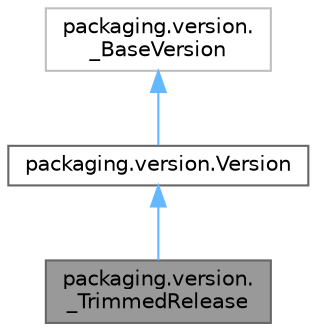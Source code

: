 digraph "packaging.version._TrimmedRelease"
{
 // LATEX_PDF_SIZE
  bgcolor="transparent";
  edge [fontname=Helvetica,fontsize=10,labelfontname=Helvetica,labelfontsize=10];
  node [fontname=Helvetica,fontsize=10,shape=box,height=0.2,width=0.4];
  Node1 [id="Node000001",label="packaging.version.\l_TrimmedRelease",height=0.2,width=0.4,color="gray40", fillcolor="grey60", style="filled", fontcolor="black",tooltip=" "];
  Node2 -> Node1 [id="edge3_Node000001_Node000002",dir="back",color="steelblue1",style="solid",tooltip=" "];
  Node2 [id="Node000002",label="packaging.version.Version",height=0.2,width=0.4,color="gray40", fillcolor="white", style="filled",URL="$d7/dca/classpackaging_1_1version_1_1Version.html",tooltip=" "];
  Node3 -> Node2 [id="edge4_Node000002_Node000003",dir="back",color="steelblue1",style="solid",tooltip=" "];
  Node3 [id="Node000003",label="packaging.version.\l_BaseVersion",height=0.2,width=0.4,color="grey75", fillcolor="white", style="filled",URL="$de/d1b/classpackaging_1_1version_1_1__BaseVersion.html",tooltip=" "];
}
